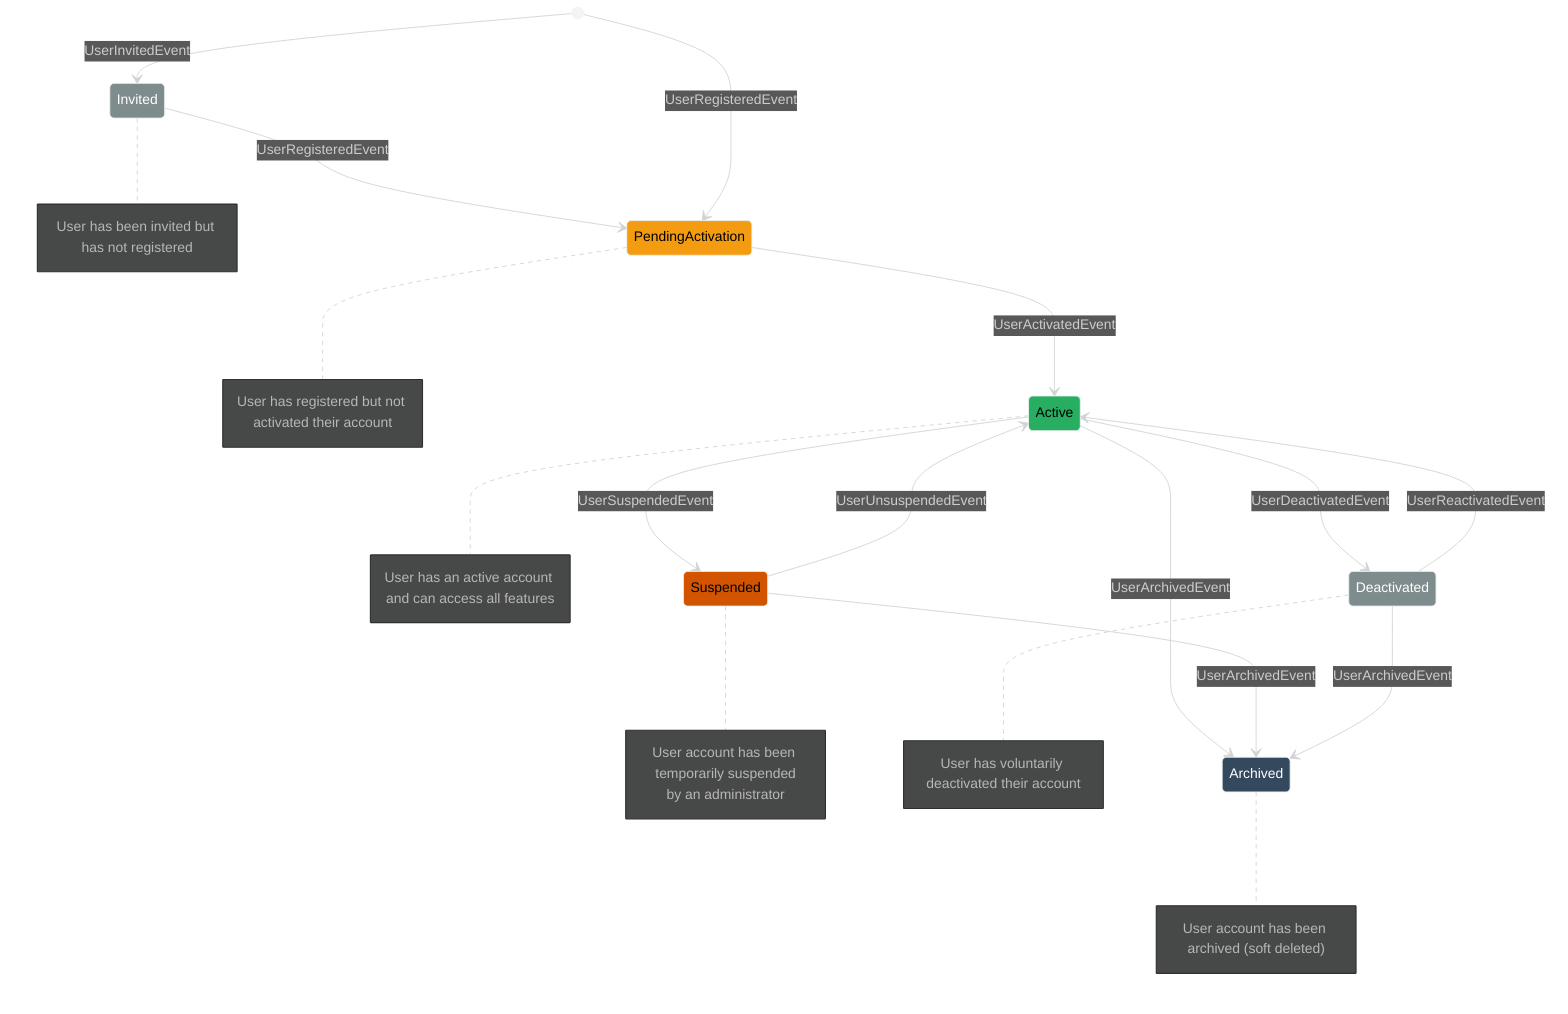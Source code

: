 %%{init: {'theme': 'dark', 'themeVariables': { 'primaryColor': '#2c3e50', 'primaryTextColor': '#ecf0f1', 'primaryBorderColor': '#7f8c8d', 'lineColor': '#ecf0f1', 'secondaryColor': '#34495e', 'tertiaryColor': '#282c34' }}}%%
stateDiagram-v2
    [*] --> Invited: UserInvitedEvent
    Invited --> PendingActivation: UserRegisteredEvent
    [*] --> PendingActivation: UserRegisteredEvent
    PendingActivation --> Active: UserActivatedEvent
    Active --> Suspended: UserSuspendedEvent
    Suspended --> Active: UserUnsuspendedEvent
    Active --> Deactivated: UserDeactivatedEvent
    Deactivated --> Active: UserReactivatedEvent
    Active --> Archived: UserArchivedEvent
    Suspended --> Archived: UserArchivedEvent
    Deactivated --> Archived: UserArchivedEvent

    %% State styling with classes
    classDef invitedState fill:#7F8C8D,stroke:#ecf0f1,color:white
    classDef pendingState fill:#F39C12,stroke:#ecf0f1,color:black
    classDef activeState fill:#27AE60,stroke:#ecf0f1,color:black
    classDef suspendedState fill:#D35400,stroke:#ecf0f1,color:black
    classDef deactivatedState fill:#7F8C8D,stroke:#ecf0f1,color:white
    classDef archivedState fill:#34495E,stroke:#ecf0f1,color:white

    class Invited invitedState
    class PendingActivation pendingState
    class Active activeState
    class Suspended suspendedState
    class Deactivated deactivatedState
    class Archived archivedState

    %% Notes
    note right of Invited
        User has been invited but has not registered
    end note

    note right of PendingActivation
        User has registered but not activated their account
    end note

    note right of Active
        User has an active account and can access all features
    end note

    note right of Suspended
        User account has been temporarily suspended
        by an administrator
    end note

    note right of Deactivated
        User has voluntarily deactivated their account
    end note

    note right of Archived
        User account has been archived (soft deleted)
    end note